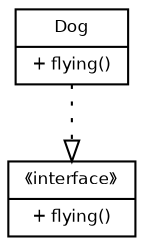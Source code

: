 digraph P {
        fontname = "Bitstream Vera Sans"
        fontsize = 8

        node [
                fontname = "Bitstream Vera Sans"
                fontsize = 8
                shape = "record"
        ]

        edge [
                fontname = "Bitstream Vera Sans"
                fontsize = 8
                
        ]

        Animal [
                label = "{ 《interface》 |+ flying()}"
        ]

        Bat [
                label = "{Dog|+ flying()}"
        ]

        Bat -> Animal [arrowhead = "empty", style="dotted"]
        
}